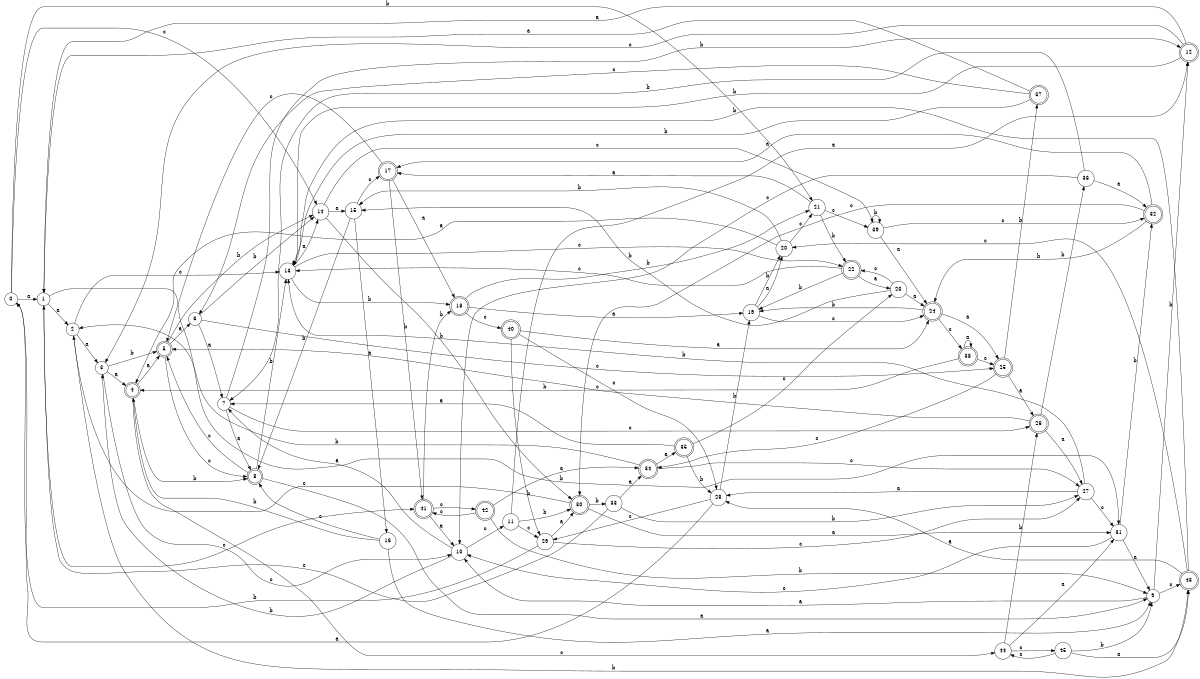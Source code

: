 digraph n37_10 {
__start0 [label="" shape="none"];

rankdir=LR;
size="8,5";

s0 [style="filled", color="black", fillcolor="white" shape="circle", label="0"];
s1 [style="filled", color="black", fillcolor="white" shape="circle", label="1"];
s2 [style="filled", color="black", fillcolor="white" shape="circle", label="2"];
s3 [style="filled", color="black", fillcolor="white" shape="circle", label="3"];
s4 [style="rounded,filled", color="black", fillcolor="white" shape="doublecircle", label="4"];
s5 [style="rounded,filled", color="black", fillcolor="white" shape="doublecircle", label="5"];
s6 [style="filled", color="black", fillcolor="white" shape="circle", label="6"];
s7 [style="filled", color="black", fillcolor="white" shape="circle", label="7"];
s8 [style="rounded,filled", color="black", fillcolor="white" shape="doublecircle", label="8"];
s9 [style="filled", color="black", fillcolor="white" shape="circle", label="9"];
s10 [style="filled", color="black", fillcolor="white" shape="circle", label="10"];
s11 [style="filled", color="black", fillcolor="white" shape="circle", label="11"];
s12 [style="rounded,filled", color="black", fillcolor="white" shape="doublecircle", label="12"];
s13 [style="filled", color="black", fillcolor="white" shape="circle", label="13"];
s14 [style="filled", color="black", fillcolor="white" shape="circle", label="14"];
s15 [style="filled", color="black", fillcolor="white" shape="circle", label="15"];
s16 [style="filled", color="black", fillcolor="white" shape="circle", label="16"];
s17 [style="rounded,filled", color="black", fillcolor="white" shape="doublecircle", label="17"];
s18 [style="rounded,filled", color="black", fillcolor="white" shape="doublecircle", label="18"];
s19 [style="filled", color="black", fillcolor="white" shape="circle", label="19"];
s20 [style="filled", color="black", fillcolor="white" shape="circle", label="20"];
s21 [style="filled", color="black", fillcolor="white" shape="circle", label="21"];
s22 [style="rounded,filled", color="black", fillcolor="white" shape="doublecircle", label="22"];
s23 [style="filled", color="black", fillcolor="white" shape="circle", label="23"];
s24 [style="rounded,filled", color="black", fillcolor="white" shape="doublecircle", label="24"];
s25 [style="rounded,filled", color="black", fillcolor="white" shape="doublecircle", label="25"];
s26 [style="rounded,filled", color="black", fillcolor="white" shape="doublecircle", label="26"];
s27 [style="filled", color="black", fillcolor="white" shape="circle", label="27"];
s28 [style="filled", color="black", fillcolor="white" shape="circle", label="28"];
s29 [style="filled", color="black", fillcolor="white" shape="circle", label="29"];
s30 [style="rounded,filled", color="black", fillcolor="white" shape="doublecircle", label="30"];
s31 [style="filled", color="black", fillcolor="white" shape="circle", label="31"];
s32 [style="rounded,filled", color="black", fillcolor="white" shape="doublecircle", label="32"];
s33 [style="filled", color="black", fillcolor="white" shape="circle", label="33"];
s34 [style="rounded,filled", color="black", fillcolor="white" shape="doublecircle", label="34"];
s35 [style="rounded,filled", color="black", fillcolor="white" shape="doublecircle", label="35"];
s36 [style="filled", color="black", fillcolor="white" shape="circle", label="36"];
s37 [style="rounded,filled", color="black", fillcolor="white" shape="doublecircle", label="37"];
s38 [style="rounded,filled", color="black", fillcolor="white" shape="doublecircle", label="38"];
s39 [style="filled", color="black", fillcolor="white" shape="circle", label="39"];
s40 [style="rounded,filled", color="black", fillcolor="white" shape="doublecircle", label="40"];
s41 [style="rounded,filled", color="black", fillcolor="white" shape="doublecircle", label="41"];
s42 [style="rounded,filled", color="black", fillcolor="white" shape="doublecircle", label="42"];
s43 [style="rounded,filled", color="black", fillcolor="white" shape="doublecircle", label="43"];
s44 [style="filled", color="black", fillcolor="white" shape="circle", label="44"];
s45 [style="filled", color="black", fillcolor="white" shape="circle", label="45"];
s0 -> s1 [label="a"];
s0 -> s21 [label="b"];
s0 -> s14 [label="c"];
s1 -> s2 [label="a"];
s1 -> s31 [label="b"];
s1 -> s41 [label="c"];
s2 -> s3 [label="a"];
s2 -> s43 [label="b"];
s2 -> s13 [label="c"];
s3 -> s4 [label="a"];
s3 -> s5 [label="b"];
s3 -> s10 [label="c"];
s4 -> s5 [label="a"];
s4 -> s8 [label="b"];
s4 -> s44 [label="c"];
s5 -> s6 [label="a"];
s5 -> s14 [label="b"];
s5 -> s8 [label="c"];
s6 -> s7 [label="a"];
s6 -> s14 [label="b"];
s6 -> s25 [label="c"];
s7 -> s8 [label="a"];
s7 -> s12 [label="b"];
s7 -> s26 [label="c"];
s8 -> s9 [label="a"];
s8 -> s13 [label="b"];
s8 -> s5 [label="c"];
s9 -> s10 [label="a"];
s9 -> s12 [label="b"];
s9 -> s43 [label="c"];
s10 -> s7 [label="a"];
s10 -> s3 [label="b"];
s10 -> s11 [label="c"];
s11 -> s12 [label="a"];
s11 -> s30 [label="b"];
s11 -> s29 [label="c"];
s12 -> s1 [label="a"];
s12 -> s13 [label="b"];
s12 -> s3 [label="c"];
s13 -> s14 [label="a"];
s13 -> s18 [label="b"];
s13 -> s22 [label="c"];
s14 -> s15 [label="a"];
s14 -> s30 [label="b"];
s14 -> s39 [label="c"];
s15 -> s16 [label="a"];
s15 -> s8 [label="b"];
s15 -> s17 [label="c"];
s16 -> s9 [label="a"];
s16 -> s4 [label="b"];
s16 -> s8 [label="c"];
s17 -> s18 [label="a"];
s17 -> s41 [label="b"];
s17 -> s5 [label="c"];
s18 -> s19 [label="a"];
s18 -> s21 [label="b"];
s18 -> s40 [label="c"];
s19 -> s20 [label="a"];
s19 -> s20 [label="b"];
s19 -> s24 [label="c"];
s20 -> s4 [label="a"];
s20 -> s15 [label="b"];
s20 -> s21 [label="c"];
s21 -> s17 [label="a"];
s21 -> s22 [label="b"];
s21 -> s39 [label="c"];
s22 -> s23 [label="a"];
s22 -> s19 [label="b"];
s22 -> s13 [label="c"];
s23 -> s24 [label="a"];
s23 -> s15 [label="b"];
s23 -> s22 [label="c"];
s24 -> s25 [label="a"];
s24 -> s19 [label="b"];
s24 -> s38 [label="c"];
s25 -> s26 [label="a"];
s25 -> s37 [label="b"];
s25 -> s34 [label="c"];
s26 -> s27 [label="a"];
s26 -> s36 [label="b"];
s26 -> s5 [label="c"];
s27 -> s28 [label="a"];
s27 -> s13 [label="b"];
s27 -> s31 [label="c"];
s28 -> s0 [label="a"];
s28 -> s19 [label="b"];
s28 -> s29 [label="c"];
s29 -> s30 [label="a"];
s29 -> s0 [label="b"];
s29 -> s27 [label="c"];
s30 -> s31 [label="a"];
s30 -> s33 [label="b"];
s30 -> s2 [label="c"];
s31 -> s9 [label="a"];
s31 -> s32 [label="b"];
s31 -> s10 [label="c"];
s32 -> s17 [label="a"];
s32 -> s24 [label="b"];
s32 -> s30 [label="c"];
s33 -> s34 [label="a"];
s33 -> s27 [label="b"];
s33 -> s1 [label="c"];
s34 -> s35 [label="a"];
s34 -> s2 [label="b"];
s34 -> s27 [label="c"];
s35 -> s7 [label="a"];
s35 -> s28 [label="b"];
s35 -> s23 [label="c"];
s36 -> s32 [label="a"];
s36 -> s7 [label="b"];
s36 -> s10 [label="c"];
s37 -> s1 [label="a"];
s37 -> s13 [label="b"];
s37 -> s6 [label="c"];
s38 -> s38 [label="a"];
s38 -> s4 [label="b"];
s38 -> s25 [label="c"];
s39 -> s24 [label="a"];
s39 -> s39 [label="b"];
s39 -> s32 [label="c"];
s40 -> s24 [label="a"];
s40 -> s29 [label="b"];
s40 -> s28 [label="c"];
s41 -> s10 [label="a"];
s41 -> s18 [label="b"];
s41 -> s42 [label="c"];
s42 -> s34 [label="a"];
s42 -> s9 [label="b"];
s42 -> s41 [label="c"];
s43 -> s28 [label="a"];
s43 -> s13 [label="b"];
s43 -> s20 [label="c"];
s44 -> s31 [label="a"];
s44 -> s26 [label="b"];
s44 -> s45 [label="c"];
s45 -> s43 [label="a"];
s45 -> s9 [label="b"];
s45 -> s44 [label="c"];

}